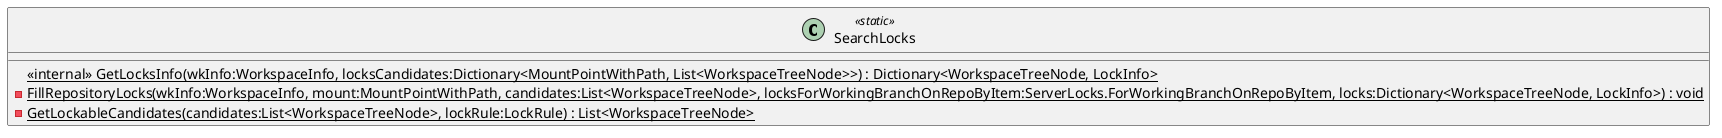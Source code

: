 @startuml
class SearchLocks <<static>> {
    <<internal>> {static} GetLocksInfo(wkInfo:WorkspaceInfo, locksCandidates:Dictionary<MountPointWithPath, List<WorkspaceTreeNode>>) : Dictionary<WorkspaceTreeNode, LockInfo>
    {static} - FillRepositoryLocks(wkInfo:WorkspaceInfo, mount:MountPointWithPath, candidates:List<WorkspaceTreeNode>, locksForWorkingBranchOnRepoByItem:ServerLocks.ForWorkingBranchOnRepoByItem, locks:Dictionary<WorkspaceTreeNode, LockInfo>) : void
    {static} - GetLockableCandidates(candidates:List<WorkspaceTreeNode>, lockRule:LockRule) : List<WorkspaceTreeNode>
}
@enduml
